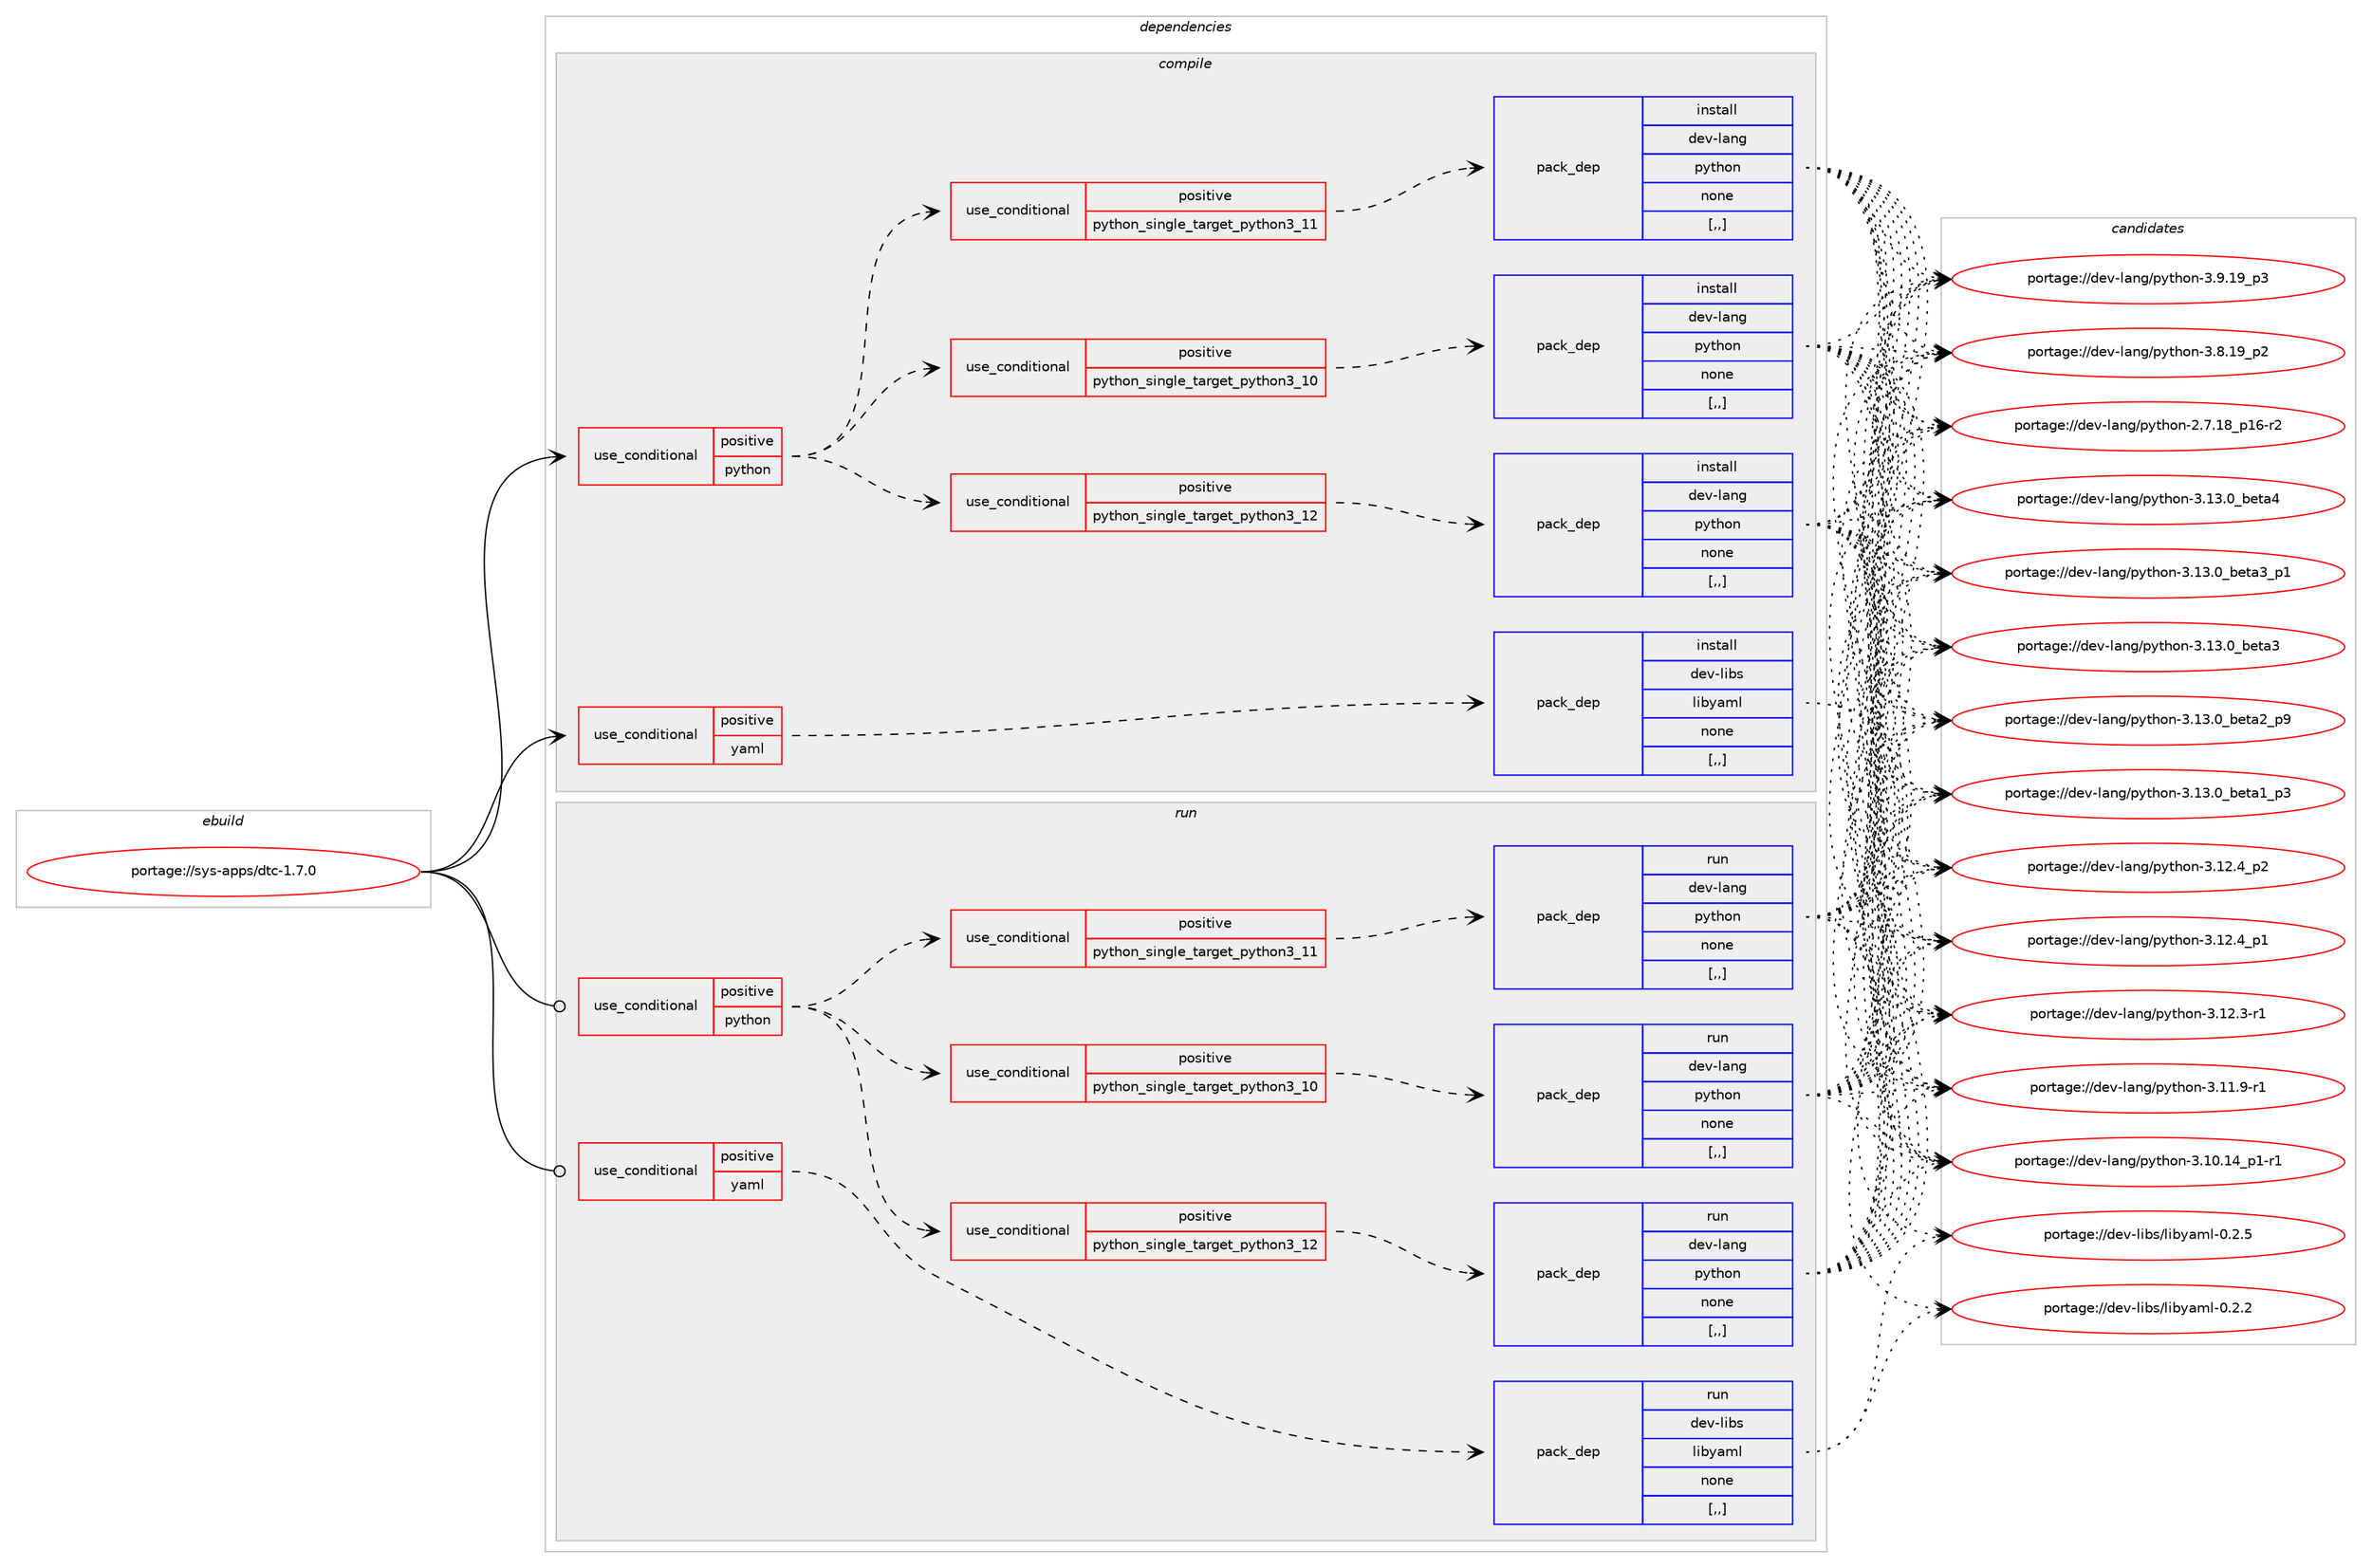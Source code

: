 digraph prolog {

# *************
# Graph options
# *************

newrank=true;
concentrate=true;
compound=true;
graph [rankdir=LR,fontname=Helvetica,fontsize=10,ranksep=1.5];#, ranksep=2.5, nodesep=0.2];
edge  [arrowhead=vee];
node  [fontname=Helvetica,fontsize=10];

# **********
# The ebuild
# **********

subgraph cluster_leftcol {
color=gray;
label=<<i>ebuild</i>>;
id [label="portage://sys-apps/dtc-1.7.0", color=red, width=4, href="../sys-apps/dtc-1.7.0.svg"];
}

# ****************
# The dependencies
# ****************

subgraph cluster_midcol {
color=gray;
label=<<i>dependencies</i>>;
subgraph cluster_compile {
fillcolor="#eeeeee";
style=filled;
label=<<i>compile</i>>;
subgraph cond110702 {
dependency419312 [label=<<TABLE BORDER="0" CELLBORDER="1" CELLSPACING="0" CELLPADDING="4"><TR><TD ROWSPAN="3" CELLPADDING="10">use_conditional</TD></TR><TR><TD>positive</TD></TR><TR><TD>python</TD></TR></TABLE>>, shape=none, color=red];
subgraph cond110703 {
dependency419313 [label=<<TABLE BORDER="0" CELLBORDER="1" CELLSPACING="0" CELLPADDING="4"><TR><TD ROWSPAN="3" CELLPADDING="10">use_conditional</TD></TR><TR><TD>positive</TD></TR><TR><TD>python_single_target_python3_10</TD></TR></TABLE>>, shape=none, color=red];
subgraph pack305694 {
dependency419314 [label=<<TABLE BORDER="0" CELLBORDER="1" CELLSPACING="0" CELLPADDING="4" WIDTH="220"><TR><TD ROWSPAN="6" CELLPADDING="30">pack_dep</TD></TR><TR><TD WIDTH="110">install</TD></TR><TR><TD>dev-lang</TD></TR><TR><TD>python</TD></TR><TR><TD>none</TD></TR><TR><TD>[,,]</TD></TR></TABLE>>, shape=none, color=blue];
}
dependency419313:e -> dependency419314:w [weight=20,style="dashed",arrowhead="vee"];
}
dependency419312:e -> dependency419313:w [weight=20,style="dashed",arrowhead="vee"];
subgraph cond110704 {
dependency419315 [label=<<TABLE BORDER="0" CELLBORDER="1" CELLSPACING="0" CELLPADDING="4"><TR><TD ROWSPAN="3" CELLPADDING="10">use_conditional</TD></TR><TR><TD>positive</TD></TR><TR><TD>python_single_target_python3_11</TD></TR></TABLE>>, shape=none, color=red];
subgraph pack305695 {
dependency419316 [label=<<TABLE BORDER="0" CELLBORDER="1" CELLSPACING="0" CELLPADDING="4" WIDTH="220"><TR><TD ROWSPAN="6" CELLPADDING="30">pack_dep</TD></TR><TR><TD WIDTH="110">install</TD></TR><TR><TD>dev-lang</TD></TR><TR><TD>python</TD></TR><TR><TD>none</TD></TR><TR><TD>[,,]</TD></TR></TABLE>>, shape=none, color=blue];
}
dependency419315:e -> dependency419316:w [weight=20,style="dashed",arrowhead="vee"];
}
dependency419312:e -> dependency419315:w [weight=20,style="dashed",arrowhead="vee"];
subgraph cond110705 {
dependency419317 [label=<<TABLE BORDER="0" CELLBORDER="1" CELLSPACING="0" CELLPADDING="4"><TR><TD ROWSPAN="3" CELLPADDING="10">use_conditional</TD></TR><TR><TD>positive</TD></TR><TR><TD>python_single_target_python3_12</TD></TR></TABLE>>, shape=none, color=red];
subgraph pack305696 {
dependency419318 [label=<<TABLE BORDER="0" CELLBORDER="1" CELLSPACING="0" CELLPADDING="4" WIDTH="220"><TR><TD ROWSPAN="6" CELLPADDING="30">pack_dep</TD></TR><TR><TD WIDTH="110">install</TD></TR><TR><TD>dev-lang</TD></TR><TR><TD>python</TD></TR><TR><TD>none</TD></TR><TR><TD>[,,]</TD></TR></TABLE>>, shape=none, color=blue];
}
dependency419317:e -> dependency419318:w [weight=20,style="dashed",arrowhead="vee"];
}
dependency419312:e -> dependency419317:w [weight=20,style="dashed",arrowhead="vee"];
}
id:e -> dependency419312:w [weight=20,style="solid",arrowhead="vee"];
subgraph cond110706 {
dependency419319 [label=<<TABLE BORDER="0" CELLBORDER="1" CELLSPACING="0" CELLPADDING="4"><TR><TD ROWSPAN="3" CELLPADDING="10">use_conditional</TD></TR><TR><TD>positive</TD></TR><TR><TD>yaml</TD></TR></TABLE>>, shape=none, color=red];
subgraph pack305697 {
dependency419320 [label=<<TABLE BORDER="0" CELLBORDER="1" CELLSPACING="0" CELLPADDING="4" WIDTH="220"><TR><TD ROWSPAN="6" CELLPADDING="30">pack_dep</TD></TR><TR><TD WIDTH="110">install</TD></TR><TR><TD>dev-libs</TD></TR><TR><TD>libyaml</TD></TR><TR><TD>none</TD></TR><TR><TD>[,,]</TD></TR></TABLE>>, shape=none, color=blue];
}
dependency419319:e -> dependency419320:w [weight=20,style="dashed",arrowhead="vee"];
}
id:e -> dependency419319:w [weight=20,style="solid",arrowhead="vee"];
}
subgraph cluster_compileandrun {
fillcolor="#eeeeee";
style=filled;
label=<<i>compile and run</i>>;
}
subgraph cluster_run {
fillcolor="#eeeeee";
style=filled;
label=<<i>run</i>>;
subgraph cond110707 {
dependency419321 [label=<<TABLE BORDER="0" CELLBORDER="1" CELLSPACING="0" CELLPADDING="4"><TR><TD ROWSPAN="3" CELLPADDING="10">use_conditional</TD></TR><TR><TD>positive</TD></TR><TR><TD>python</TD></TR></TABLE>>, shape=none, color=red];
subgraph cond110708 {
dependency419322 [label=<<TABLE BORDER="0" CELLBORDER="1" CELLSPACING="0" CELLPADDING="4"><TR><TD ROWSPAN="3" CELLPADDING="10">use_conditional</TD></TR><TR><TD>positive</TD></TR><TR><TD>python_single_target_python3_10</TD></TR></TABLE>>, shape=none, color=red];
subgraph pack305698 {
dependency419323 [label=<<TABLE BORDER="0" CELLBORDER="1" CELLSPACING="0" CELLPADDING="4" WIDTH="220"><TR><TD ROWSPAN="6" CELLPADDING="30">pack_dep</TD></TR><TR><TD WIDTH="110">run</TD></TR><TR><TD>dev-lang</TD></TR><TR><TD>python</TD></TR><TR><TD>none</TD></TR><TR><TD>[,,]</TD></TR></TABLE>>, shape=none, color=blue];
}
dependency419322:e -> dependency419323:w [weight=20,style="dashed",arrowhead="vee"];
}
dependency419321:e -> dependency419322:w [weight=20,style="dashed",arrowhead="vee"];
subgraph cond110709 {
dependency419324 [label=<<TABLE BORDER="0" CELLBORDER="1" CELLSPACING="0" CELLPADDING="4"><TR><TD ROWSPAN="3" CELLPADDING="10">use_conditional</TD></TR><TR><TD>positive</TD></TR><TR><TD>python_single_target_python3_11</TD></TR></TABLE>>, shape=none, color=red];
subgraph pack305699 {
dependency419325 [label=<<TABLE BORDER="0" CELLBORDER="1" CELLSPACING="0" CELLPADDING="4" WIDTH="220"><TR><TD ROWSPAN="6" CELLPADDING="30">pack_dep</TD></TR><TR><TD WIDTH="110">run</TD></TR><TR><TD>dev-lang</TD></TR><TR><TD>python</TD></TR><TR><TD>none</TD></TR><TR><TD>[,,]</TD></TR></TABLE>>, shape=none, color=blue];
}
dependency419324:e -> dependency419325:w [weight=20,style="dashed",arrowhead="vee"];
}
dependency419321:e -> dependency419324:w [weight=20,style="dashed",arrowhead="vee"];
subgraph cond110710 {
dependency419326 [label=<<TABLE BORDER="0" CELLBORDER="1" CELLSPACING="0" CELLPADDING="4"><TR><TD ROWSPAN="3" CELLPADDING="10">use_conditional</TD></TR><TR><TD>positive</TD></TR><TR><TD>python_single_target_python3_12</TD></TR></TABLE>>, shape=none, color=red];
subgraph pack305700 {
dependency419327 [label=<<TABLE BORDER="0" CELLBORDER="1" CELLSPACING="0" CELLPADDING="4" WIDTH="220"><TR><TD ROWSPAN="6" CELLPADDING="30">pack_dep</TD></TR><TR><TD WIDTH="110">run</TD></TR><TR><TD>dev-lang</TD></TR><TR><TD>python</TD></TR><TR><TD>none</TD></TR><TR><TD>[,,]</TD></TR></TABLE>>, shape=none, color=blue];
}
dependency419326:e -> dependency419327:w [weight=20,style="dashed",arrowhead="vee"];
}
dependency419321:e -> dependency419326:w [weight=20,style="dashed",arrowhead="vee"];
}
id:e -> dependency419321:w [weight=20,style="solid",arrowhead="odot"];
subgraph cond110711 {
dependency419328 [label=<<TABLE BORDER="0" CELLBORDER="1" CELLSPACING="0" CELLPADDING="4"><TR><TD ROWSPAN="3" CELLPADDING="10">use_conditional</TD></TR><TR><TD>positive</TD></TR><TR><TD>yaml</TD></TR></TABLE>>, shape=none, color=red];
subgraph pack305701 {
dependency419329 [label=<<TABLE BORDER="0" CELLBORDER="1" CELLSPACING="0" CELLPADDING="4" WIDTH="220"><TR><TD ROWSPAN="6" CELLPADDING="30">pack_dep</TD></TR><TR><TD WIDTH="110">run</TD></TR><TR><TD>dev-libs</TD></TR><TR><TD>libyaml</TD></TR><TR><TD>none</TD></TR><TR><TD>[,,]</TD></TR></TABLE>>, shape=none, color=blue];
}
dependency419328:e -> dependency419329:w [weight=20,style="dashed",arrowhead="vee"];
}
id:e -> dependency419328:w [weight=20,style="solid",arrowhead="odot"];
}
}

# **************
# The candidates
# **************

subgraph cluster_choices {
rank=same;
color=gray;
label=<<i>candidates</i>>;

subgraph choice305694 {
color=black;
nodesep=1;
choice1001011184510897110103471121211161041111104551464951464895981011169752 [label="portage://dev-lang/python-3.13.0_beta4", color=red, width=4,href="../dev-lang/python-3.13.0_beta4.svg"];
choice10010111845108971101034711212111610411111045514649514648959810111697519511249 [label="portage://dev-lang/python-3.13.0_beta3_p1", color=red, width=4,href="../dev-lang/python-3.13.0_beta3_p1.svg"];
choice1001011184510897110103471121211161041111104551464951464895981011169751 [label="portage://dev-lang/python-3.13.0_beta3", color=red, width=4,href="../dev-lang/python-3.13.0_beta3.svg"];
choice10010111845108971101034711212111610411111045514649514648959810111697509511257 [label="portage://dev-lang/python-3.13.0_beta2_p9", color=red, width=4,href="../dev-lang/python-3.13.0_beta2_p9.svg"];
choice10010111845108971101034711212111610411111045514649514648959810111697499511251 [label="portage://dev-lang/python-3.13.0_beta1_p3", color=red, width=4,href="../dev-lang/python-3.13.0_beta1_p3.svg"];
choice100101118451089711010347112121116104111110455146495046529511250 [label="portage://dev-lang/python-3.12.4_p2", color=red, width=4,href="../dev-lang/python-3.12.4_p2.svg"];
choice100101118451089711010347112121116104111110455146495046529511249 [label="portage://dev-lang/python-3.12.4_p1", color=red, width=4,href="../dev-lang/python-3.12.4_p1.svg"];
choice100101118451089711010347112121116104111110455146495046514511449 [label="portage://dev-lang/python-3.12.3-r1", color=red, width=4,href="../dev-lang/python-3.12.3-r1.svg"];
choice100101118451089711010347112121116104111110455146494946574511449 [label="portage://dev-lang/python-3.11.9-r1", color=red, width=4,href="../dev-lang/python-3.11.9-r1.svg"];
choice100101118451089711010347112121116104111110455146494846495295112494511449 [label="portage://dev-lang/python-3.10.14_p1-r1", color=red, width=4,href="../dev-lang/python-3.10.14_p1-r1.svg"];
choice100101118451089711010347112121116104111110455146574649579511251 [label="portage://dev-lang/python-3.9.19_p3", color=red, width=4,href="../dev-lang/python-3.9.19_p3.svg"];
choice100101118451089711010347112121116104111110455146564649579511250 [label="portage://dev-lang/python-3.8.19_p2", color=red, width=4,href="../dev-lang/python-3.8.19_p2.svg"];
choice100101118451089711010347112121116104111110455046554649569511249544511450 [label="portage://dev-lang/python-2.7.18_p16-r2", color=red, width=4,href="../dev-lang/python-2.7.18_p16-r2.svg"];
dependency419314:e -> choice1001011184510897110103471121211161041111104551464951464895981011169752:w [style=dotted,weight="100"];
dependency419314:e -> choice10010111845108971101034711212111610411111045514649514648959810111697519511249:w [style=dotted,weight="100"];
dependency419314:e -> choice1001011184510897110103471121211161041111104551464951464895981011169751:w [style=dotted,weight="100"];
dependency419314:e -> choice10010111845108971101034711212111610411111045514649514648959810111697509511257:w [style=dotted,weight="100"];
dependency419314:e -> choice10010111845108971101034711212111610411111045514649514648959810111697499511251:w [style=dotted,weight="100"];
dependency419314:e -> choice100101118451089711010347112121116104111110455146495046529511250:w [style=dotted,weight="100"];
dependency419314:e -> choice100101118451089711010347112121116104111110455146495046529511249:w [style=dotted,weight="100"];
dependency419314:e -> choice100101118451089711010347112121116104111110455146495046514511449:w [style=dotted,weight="100"];
dependency419314:e -> choice100101118451089711010347112121116104111110455146494946574511449:w [style=dotted,weight="100"];
dependency419314:e -> choice100101118451089711010347112121116104111110455146494846495295112494511449:w [style=dotted,weight="100"];
dependency419314:e -> choice100101118451089711010347112121116104111110455146574649579511251:w [style=dotted,weight="100"];
dependency419314:e -> choice100101118451089711010347112121116104111110455146564649579511250:w [style=dotted,weight="100"];
dependency419314:e -> choice100101118451089711010347112121116104111110455046554649569511249544511450:w [style=dotted,weight="100"];
}
subgraph choice305695 {
color=black;
nodesep=1;
choice1001011184510897110103471121211161041111104551464951464895981011169752 [label="portage://dev-lang/python-3.13.0_beta4", color=red, width=4,href="../dev-lang/python-3.13.0_beta4.svg"];
choice10010111845108971101034711212111610411111045514649514648959810111697519511249 [label="portage://dev-lang/python-3.13.0_beta3_p1", color=red, width=4,href="../dev-lang/python-3.13.0_beta3_p1.svg"];
choice1001011184510897110103471121211161041111104551464951464895981011169751 [label="portage://dev-lang/python-3.13.0_beta3", color=red, width=4,href="../dev-lang/python-3.13.0_beta3.svg"];
choice10010111845108971101034711212111610411111045514649514648959810111697509511257 [label="portage://dev-lang/python-3.13.0_beta2_p9", color=red, width=4,href="../dev-lang/python-3.13.0_beta2_p9.svg"];
choice10010111845108971101034711212111610411111045514649514648959810111697499511251 [label="portage://dev-lang/python-3.13.0_beta1_p3", color=red, width=4,href="../dev-lang/python-3.13.0_beta1_p3.svg"];
choice100101118451089711010347112121116104111110455146495046529511250 [label="portage://dev-lang/python-3.12.4_p2", color=red, width=4,href="../dev-lang/python-3.12.4_p2.svg"];
choice100101118451089711010347112121116104111110455146495046529511249 [label="portage://dev-lang/python-3.12.4_p1", color=red, width=4,href="../dev-lang/python-3.12.4_p1.svg"];
choice100101118451089711010347112121116104111110455146495046514511449 [label="portage://dev-lang/python-3.12.3-r1", color=red, width=4,href="../dev-lang/python-3.12.3-r1.svg"];
choice100101118451089711010347112121116104111110455146494946574511449 [label="portage://dev-lang/python-3.11.9-r1", color=red, width=4,href="../dev-lang/python-3.11.9-r1.svg"];
choice100101118451089711010347112121116104111110455146494846495295112494511449 [label="portage://dev-lang/python-3.10.14_p1-r1", color=red, width=4,href="../dev-lang/python-3.10.14_p1-r1.svg"];
choice100101118451089711010347112121116104111110455146574649579511251 [label="portage://dev-lang/python-3.9.19_p3", color=red, width=4,href="../dev-lang/python-3.9.19_p3.svg"];
choice100101118451089711010347112121116104111110455146564649579511250 [label="portage://dev-lang/python-3.8.19_p2", color=red, width=4,href="../dev-lang/python-3.8.19_p2.svg"];
choice100101118451089711010347112121116104111110455046554649569511249544511450 [label="portage://dev-lang/python-2.7.18_p16-r2", color=red, width=4,href="../dev-lang/python-2.7.18_p16-r2.svg"];
dependency419316:e -> choice1001011184510897110103471121211161041111104551464951464895981011169752:w [style=dotted,weight="100"];
dependency419316:e -> choice10010111845108971101034711212111610411111045514649514648959810111697519511249:w [style=dotted,weight="100"];
dependency419316:e -> choice1001011184510897110103471121211161041111104551464951464895981011169751:w [style=dotted,weight="100"];
dependency419316:e -> choice10010111845108971101034711212111610411111045514649514648959810111697509511257:w [style=dotted,weight="100"];
dependency419316:e -> choice10010111845108971101034711212111610411111045514649514648959810111697499511251:w [style=dotted,weight="100"];
dependency419316:e -> choice100101118451089711010347112121116104111110455146495046529511250:w [style=dotted,weight="100"];
dependency419316:e -> choice100101118451089711010347112121116104111110455146495046529511249:w [style=dotted,weight="100"];
dependency419316:e -> choice100101118451089711010347112121116104111110455146495046514511449:w [style=dotted,weight="100"];
dependency419316:e -> choice100101118451089711010347112121116104111110455146494946574511449:w [style=dotted,weight="100"];
dependency419316:e -> choice100101118451089711010347112121116104111110455146494846495295112494511449:w [style=dotted,weight="100"];
dependency419316:e -> choice100101118451089711010347112121116104111110455146574649579511251:w [style=dotted,weight="100"];
dependency419316:e -> choice100101118451089711010347112121116104111110455146564649579511250:w [style=dotted,weight="100"];
dependency419316:e -> choice100101118451089711010347112121116104111110455046554649569511249544511450:w [style=dotted,weight="100"];
}
subgraph choice305696 {
color=black;
nodesep=1;
choice1001011184510897110103471121211161041111104551464951464895981011169752 [label="portage://dev-lang/python-3.13.0_beta4", color=red, width=4,href="../dev-lang/python-3.13.0_beta4.svg"];
choice10010111845108971101034711212111610411111045514649514648959810111697519511249 [label="portage://dev-lang/python-3.13.0_beta3_p1", color=red, width=4,href="../dev-lang/python-3.13.0_beta3_p1.svg"];
choice1001011184510897110103471121211161041111104551464951464895981011169751 [label="portage://dev-lang/python-3.13.0_beta3", color=red, width=4,href="../dev-lang/python-3.13.0_beta3.svg"];
choice10010111845108971101034711212111610411111045514649514648959810111697509511257 [label="portage://dev-lang/python-3.13.0_beta2_p9", color=red, width=4,href="../dev-lang/python-3.13.0_beta2_p9.svg"];
choice10010111845108971101034711212111610411111045514649514648959810111697499511251 [label="portage://dev-lang/python-3.13.0_beta1_p3", color=red, width=4,href="../dev-lang/python-3.13.0_beta1_p3.svg"];
choice100101118451089711010347112121116104111110455146495046529511250 [label="portage://dev-lang/python-3.12.4_p2", color=red, width=4,href="../dev-lang/python-3.12.4_p2.svg"];
choice100101118451089711010347112121116104111110455146495046529511249 [label="portage://dev-lang/python-3.12.4_p1", color=red, width=4,href="../dev-lang/python-3.12.4_p1.svg"];
choice100101118451089711010347112121116104111110455146495046514511449 [label="portage://dev-lang/python-3.12.3-r1", color=red, width=4,href="../dev-lang/python-3.12.3-r1.svg"];
choice100101118451089711010347112121116104111110455146494946574511449 [label="portage://dev-lang/python-3.11.9-r1", color=red, width=4,href="../dev-lang/python-3.11.9-r1.svg"];
choice100101118451089711010347112121116104111110455146494846495295112494511449 [label="portage://dev-lang/python-3.10.14_p1-r1", color=red, width=4,href="../dev-lang/python-3.10.14_p1-r1.svg"];
choice100101118451089711010347112121116104111110455146574649579511251 [label="portage://dev-lang/python-3.9.19_p3", color=red, width=4,href="../dev-lang/python-3.9.19_p3.svg"];
choice100101118451089711010347112121116104111110455146564649579511250 [label="portage://dev-lang/python-3.8.19_p2", color=red, width=4,href="../dev-lang/python-3.8.19_p2.svg"];
choice100101118451089711010347112121116104111110455046554649569511249544511450 [label="portage://dev-lang/python-2.7.18_p16-r2", color=red, width=4,href="../dev-lang/python-2.7.18_p16-r2.svg"];
dependency419318:e -> choice1001011184510897110103471121211161041111104551464951464895981011169752:w [style=dotted,weight="100"];
dependency419318:e -> choice10010111845108971101034711212111610411111045514649514648959810111697519511249:w [style=dotted,weight="100"];
dependency419318:e -> choice1001011184510897110103471121211161041111104551464951464895981011169751:w [style=dotted,weight="100"];
dependency419318:e -> choice10010111845108971101034711212111610411111045514649514648959810111697509511257:w [style=dotted,weight="100"];
dependency419318:e -> choice10010111845108971101034711212111610411111045514649514648959810111697499511251:w [style=dotted,weight="100"];
dependency419318:e -> choice100101118451089711010347112121116104111110455146495046529511250:w [style=dotted,weight="100"];
dependency419318:e -> choice100101118451089711010347112121116104111110455146495046529511249:w [style=dotted,weight="100"];
dependency419318:e -> choice100101118451089711010347112121116104111110455146495046514511449:w [style=dotted,weight="100"];
dependency419318:e -> choice100101118451089711010347112121116104111110455146494946574511449:w [style=dotted,weight="100"];
dependency419318:e -> choice100101118451089711010347112121116104111110455146494846495295112494511449:w [style=dotted,weight="100"];
dependency419318:e -> choice100101118451089711010347112121116104111110455146574649579511251:w [style=dotted,weight="100"];
dependency419318:e -> choice100101118451089711010347112121116104111110455146564649579511250:w [style=dotted,weight="100"];
dependency419318:e -> choice100101118451089711010347112121116104111110455046554649569511249544511450:w [style=dotted,weight="100"];
}
subgraph choice305697 {
color=black;
nodesep=1;
choice1001011184510810598115471081059812197109108454846504653 [label="portage://dev-libs/libyaml-0.2.5", color=red, width=4,href="../dev-libs/libyaml-0.2.5.svg"];
choice1001011184510810598115471081059812197109108454846504650 [label="portage://dev-libs/libyaml-0.2.2", color=red, width=4,href="../dev-libs/libyaml-0.2.2.svg"];
dependency419320:e -> choice1001011184510810598115471081059812197109108454846504653:w [style=dotted,weight="100"];
dependency419320:e -> choice1001011184510810598115471081059812197109108454846504650:w [style=dotted,weight="100"];
}
subgraph choice305698 {
color=black;
nodesep=1;
choice1001011184510897110103471121211161041111104551464951464895981011169752 [label="portage://dev-lang/python-3.13.0_beta4", color=red, width=4,href="../dev-lang/python-3.13.0_beta4.svg"];
choice10010111845108971101034711212111610411111045514649514648959810111697519511249 [label="portage://dev-lang/python-3.13.0_beta3_p1", color=red, width=4,href="../dev-lang/python-3.13.0_beta3_p1.svg"];
choice1001011184510897110103471121211161041111104551464951464895981011169751 [label="portage://dev-lang/python-3.13.0_beta3", color=red, width=4,href="../dev-lang/python-3.13.0_beta3.svg"];
choice10010111845108971101034711212111610411111045514649514648959810111697509511257 [label="portage://dev-lang/python-3.13.0_beta2_p9", color=red, width=4,href="../dev-lang/python-3.13.0_beta2_p9.svg"];
choice10010111845108971101034711212111610411111045514649514648959810111697499511251 [label="portage://dev-lang/python-3.13.0_beta1_p3", color=red, width=4,href="../dev-lang/python-3.13.0_beta1_p3.svg"];
choice100101118451089711010347112121116104111110455146495046529511250 [label="portage://dev-lang/python-3.12.4_p2", color=red, width=4,href="../dev-lang/python-3.12.4_p2.svg"];
choice100101118451089711010347112121116104111110455146495046529511249 [label="portage://dev-lang/python-3.12.4_p1", color=red, width=4,href="../dev-lang/python-3.12.4_p1.svg"];
choice100101118451089711010347112121116104111110455146495046514511449 [label="portage://dev-lang/python-3.12.3-r1", color=red, width=4,href="../dev-lang/python-3.12.3-r1.svg"];
choice100101118451089711010347112121116104111110455146494946574511449 [label="portage://dev-lang/python-3.11.9-r1", color=red, width=4,href="../dev-lang/python-3.11.9-r1.svg"];
choice100101118451089711010347112121116104111110455146494846495295112494511449 [label="portage://dev-lang/python-3.10.14_p1-r1", color=red, width=4,href="../dev-lang/python-3.10.14_p1-r1.svg"];
choice100101118451089711010347112121116104111110455146574649579511251 [label="portage://dev-lang/python-3.9.19_p3", color=red, width=4,href="../dev-lang/python-3.9.19_p3.svg"];
choice100101118451089711010347112121116104111110455146564649579511250 [label="portage://dev-lang/python-3.8.19_p2", color=red, width=4,href="../dev-lang/python-3.8.19_p2.svg"];
choice100101118451089711010347112121116104111110455046554649569511249544511450 [label="portage://dev-lang/python-2.7.18_p16-r2", color=red, width=4,href="../dev-lang/python-2.7.18_p16-r2.svg"];
dependency419323:e -> choice1001011184510897110103471121211161041111104551464951464895981011169752:w [style=dotted,weight="100"];
dependency419323:e -> choice10010111845108971101034711212111610411111045514649514648959810111697519511249:w [style=dotted,weight="100"];
dependency419323:e -> choice1001011184510897110103471121211161041111104551464951464895981011169751:w [style=dotted,weight="100"];
dependency419323:e -> choice10010111845108971101034711212111610411111045514649514648959810111697509511257:w [style=dotted,weight="100"];
dependency419323:e -> choice10010111845108971101034711212111610411111045514649514648959810111697499511251:w [style=dotted,weight="100"];
dependency419323:e -> choice100101118451089711010347112121116104111110455146495046529511250:w [style=dotted,weight="100"];
dependency419323:e -> choice100101118451089711010347112121116104111110455146495046529511249:w [style=dotted,weight="100"];
dependency419323:e -> choice100101118451089711010347112121116104111110455146495046514511449:w [style=dotted,weight="100"];
dependency419323:e -> choice100101118451089711010347112121116104111110455146494946574511449:w [style=dotted,weight="100"];
dependency419323:e -> choice100101118451089711010347112121116104111110455146494846495295112494511449:w [style=dotted,weight="100"];
dependency419323:e -> choice100101118451089711010347112121116104111110455146574649579511251:w [style=dotted,weight="100"];
dependency419323:e -> choice100101118451089711010347112121116104111110455146564649579511250:w [style=dotted,weight="100"];
dependency419323:e -> choice100101118451089711010347112121116104111110455046554649569511249544511450:w [style=dotted,weight="100"];
}
subgraph choice305699 {
color=black;
nodesep=1;
choice1001011184510897110103471121211161041111104551464951464895981011169752 [label="portage://dev-lang/python-3.13.0_beta4", color=red, width=4,href="../dev-lang/python-3.13.0_beta4.svg"];
choice10010111845108971101034711212111610411111045514649514648959810111697519511249 [label="portage://dev-lang/python-3.13.0_beta3_p1", color=red, width=4,href="../dev-lang/python-3.13.0_beta3_p1.svg"];
choice1001011184510897110103471121211161041111104551464951464895981011169751 [label="portage://dev-lang/python-3.13.0_beta3", color=red, width=4,href="../dev-lang/python-3.13.0_beta3.svg"];
choice10010111845108971101034711212111610411111045514649514648959810111697509511257 [label="portage://dev-lang/python-3.13.0_beta2_p9", color=red, width=4,href="../dev-lang/python-3.13.0_beta2_p9.svg"];
choice10010111845108971101034711212111610411111045514649514648959810111697499511251 [label="portage://dev-lang/python-3.13.0_beta1_p3", color=red, width=4,href="../dev-lang/python-3.13.0_beta1_p3.svg"];
choice100101118451089711010347112121116104111110455146495046529511250 [label="portage://dev-lang/python-3.12.4_p2", color=red, width=4,href="../dev-lang/python-3.12.4_p2.svg"];
choice100101118451089711010347112121116104111110455146495046529511249 [label="portage://dev-lang/python-3.12.4_p1", color=red, width=4,href="../dev-lang/python-3.12.4_p1.svg"];
choice100101118451089711010347112121116104111110455146495046514511449 [label="portage://dev-lang/python-3.12.3-r1", color=red, width=4,href="../dev-lang/python-3.12.3-r1.svg"];
choice100101118451089711010347112121116104111110455146494946574511449 [label="portage://dev-lang/python-3.11.9-r1", color=red, width=4,href="../dev-lang/python-3.11.9-r1.svg"];
choice100101118451089711010347112121116104111110455146494846495295112494511449 [label="portage://dev-lang/python-3.10.14_p1-r1", color=red, width=4,href="../dev-lang/python-3.10.14_p1-r1.svg"];
choice100101118451089711010347112121116104111110455146574649579511251 [label="portage://dev-lang/python-3.9.19_p3", color=red, width=4,href="../dev-lang/python-3.9.19_p3.svg"];
choice100101118451089711010347112121116104111110455146564649579511250 [label="portage://dev-lang/python-3.8.19_p2", color=red, width=4,href="../dev-lang/python-3.8.19_p2.svg"];
choice100101118451089711010347112121116104111110455046554649569511249544511450 [label="portage://dev-lang/python-2.7.18_p16-r2", color=red, width=4,href="../dev-lang/python-2.7.18_p16-r2.svg"];
dependency419325:e -> choice1001011184510897110103471121211161041111104551464951464895981011169752:w [style=dotted,weight="100"];
dependency419325:e -> choice10010111845108971101034711212111610411111045514649514648959810111697519511249:w [style=dotted,weight="100"];
dependency419325:e -> choice1001011184510897110103471121211161041111104551464951464895981011169751:w [style=dotted,weight="100"];
dependency419325:e -> choice10010111845108971101034711212111610411111045514649514648959810111697509511257:w [style=dotted,weight="100"];
dependency419325:e -> choice10010111845108971101034711212111610411111045514649514648959810111697499511251:w [style=dotted,weight="100"];
dependency419325:e -> choice100101118451089711010347112121116104111110455146495046529511250:w [style=dotted,weight="100"];
dependency419325:e -> choice100101118451089711010347112121116104111110455146495046529511249:w [style=dotted,weight="100"];
dependency419325:e -> choice100101118451089711010347112121116104111110455146495046514511449:w [style=dotted,weight="100"];
dependency419325:e -> choice100101118451089711010347112121116104111110455146494946574511449:w [style=dotted,weight="100"];
dependency419325:e -> choice100101118451089711010347112121116104111110455146494846495295112494511449:w [style=dotted,weight="100"];
dependency419325:e -> choice100101118451089711010347112121116104111110455146574649579511251:w [style=dotted,weight="100"];
dependency419325:e -> choice100101118451089711010347112121116104111110455146564649579511250:w [style=dotted,weight="100"];
dependency419325:e -> choice100101118451089711010347112121116104111110455046554649569511249544511450:w [style=dotted,weight="100"];
}
subgraph choice305700 {
color=black;
nodesep=1;
choice1001011184510897110103471121211161041111104551464951464895981011169752 [label="portage://dev-lang/python-3.13.0_beta4", color=red, width=4,href="../dev-lang/python-3.13.0_beta4.svg"];
choice10010111845108971101034711212111610411111045514649514648959810111697519511249 [label="portage://dev-lang/python-3.13.0_beta3_p1", color=red, width=4,href="../dev-lang/python-3.13.0_beta3_p1.svg"];
choice1001011184510897110103471121211161041111104551464951464895981011169751 [label="portage://dev-lang/python-3.13.0_beta3", color=red, width=4,href="../dev-lang/python-3.13.0_beta3.svg"];
choice10010111845108971101034711212111610411111045514649514648959810111697509511257 [label="portage://dev-lang/python-3.13.0_beta2_p9", color=red, width=4,href="../dev-lang/python-3.13.0_beta2_p9.svg"];
choice10010111845108971101034711212111610411111045514649514648959810111697499511251 [label="portage://dev-lang/python-3.13.0_beta1_p3", color=red, width=4,href="../dev-lang/python-3.13.0_beta1_p3.svg"];
choice100101118451089711010347112121116104111110455146495046529511250 [label="portage://dev-lang/python-3.12.4_p2", color=red, width=4,href="../dev-lang/python-3.12.4_p2.svg"];
choice100101118451089711010347112121116104111110455146495046529511249 [label="portage://dev-lang/python-3.12.4_p1", color=red, width=4,href="../dev-lang/python-3.12.4_p1.svg"];
choice100101118451089711010347112121116104111110455146495046514511449 [label="portage://dev-lang/python-3.12.3-r1", color=red, width=4,href="../dev-lang/python-3.12.3-r1.svg"];
choice100101118451089711010347112121116104111110455146494946574511449 [label="portage://dev-lang/python-3.11.9-r1", color=red, width=4,href="../dev-lang/python-3.11.9-r1.svg"];
choice100101118451089711010347112121116104111110455146494846495295112494511449 [label="portage://dev-lang/python-3.10.14_p1-r1", color=red, width=4,href="../dev-lang/python-3.10.14_p1-r1.svg"];
choice100101118451089711010347112121116104111110455146574649579511251 [label="portage://dev-lang/python-3.9.19_p3", color=red, width=4,href="../dev-lang/python-3.9.19_p3.svg"];
choice100101118451089711010347112121116104111110455146564649579511250 [label="portage://dev-lang/python-3.8.19_p2", color=red, width=4,href="../dev-lang/python-3.8.19_p2.svg"];
choice100101118451089711010347112121116104111110455046554649569511249544511450 [label="portage://dev-lang/python-2.7.18_p16-r2", color=red, width=4,href="../dev-lang/python-2.7.18_p16-r2.svg"];
dependency419327:e -> choice1001011184510897110103471121211161041111104551464951464895981011169752:w [style=dotted,weight="100"];
dependency419327:e -> choice10010111845108971101034711212111610411111045514649514648959810111697519511249:w [style=dotted,weight="100"];
dependency419327:e -> choice1001011184510897110103471121211161041111104551464951464895981011169751:w [style=dotted,weight="100"];
dependency419327:e -> choice10010111845108971101034711212111610411111045514649514648959810111697509511257:w [style=dotted,weight="100"];
dependency419327:e -> choice10010111845108971101034711212111610411111045514649514648959810111697499511251:w [style=dotted,weight="100"];
dependency419327:e -> choice100101118451089711010347112121116104111110455146495046529511250:w [style=dotted,weight="100"];
dependency419327:e -> choice100101118451089711010347112121116104111110455146495046529511249:w [style=dotted,weight="100"];
dependency419327:e -> choice100101118451089711010347112121116104111110455146495046514511449:w [style=dotted,weight="100"];
dependency419327:e -> choice100101118451089711010347112121116104111110455146494946574511449:w [style=dotted,weight="100"];
dependency419327:e -> choice100101118451089711010347112121116104111110455146494846495295112494511449:w [style=dotted,weight="100"];
dependency419327:e -> choice100101118451089711010347112121116104111110455146574649579511251:w [style=dotted,weight="100"];
dependency419327:e -> choice100101118451089711010347112121116104111110455146564649579511250:w [style=dotted,weight="100"];
dependency419327:e -> choice100101118451089711010347112121116104111110455046554649569511249544511450:w [style=dotted,weight="100"];
}
subgraph choice305701 {
color=black;
nodesep=1;
choice1001011184510810598115471081059812197109108454846504653 [label="portage://dev-libs/libyaml-0.2.5", color=red, width=4,href="../dev-libs/libyaml-0.2.5.svg"];
choice1001011184510810598115471081059812197109108454846504650 [label="portage://dev-libs/libyaml-0.2.2", color=red, width=4,href="../dev-libs/libyaml-0.2.2.svg"];
dependency419329:e -> choice1001011184510810598115471081059812197109108454846504653:w [style=dotted,weight="100"];
dependency419329:e -> choice1001011184510810598115471081059812197109108454846504650:w [style=dotted,weight="100"];
}
}

}
